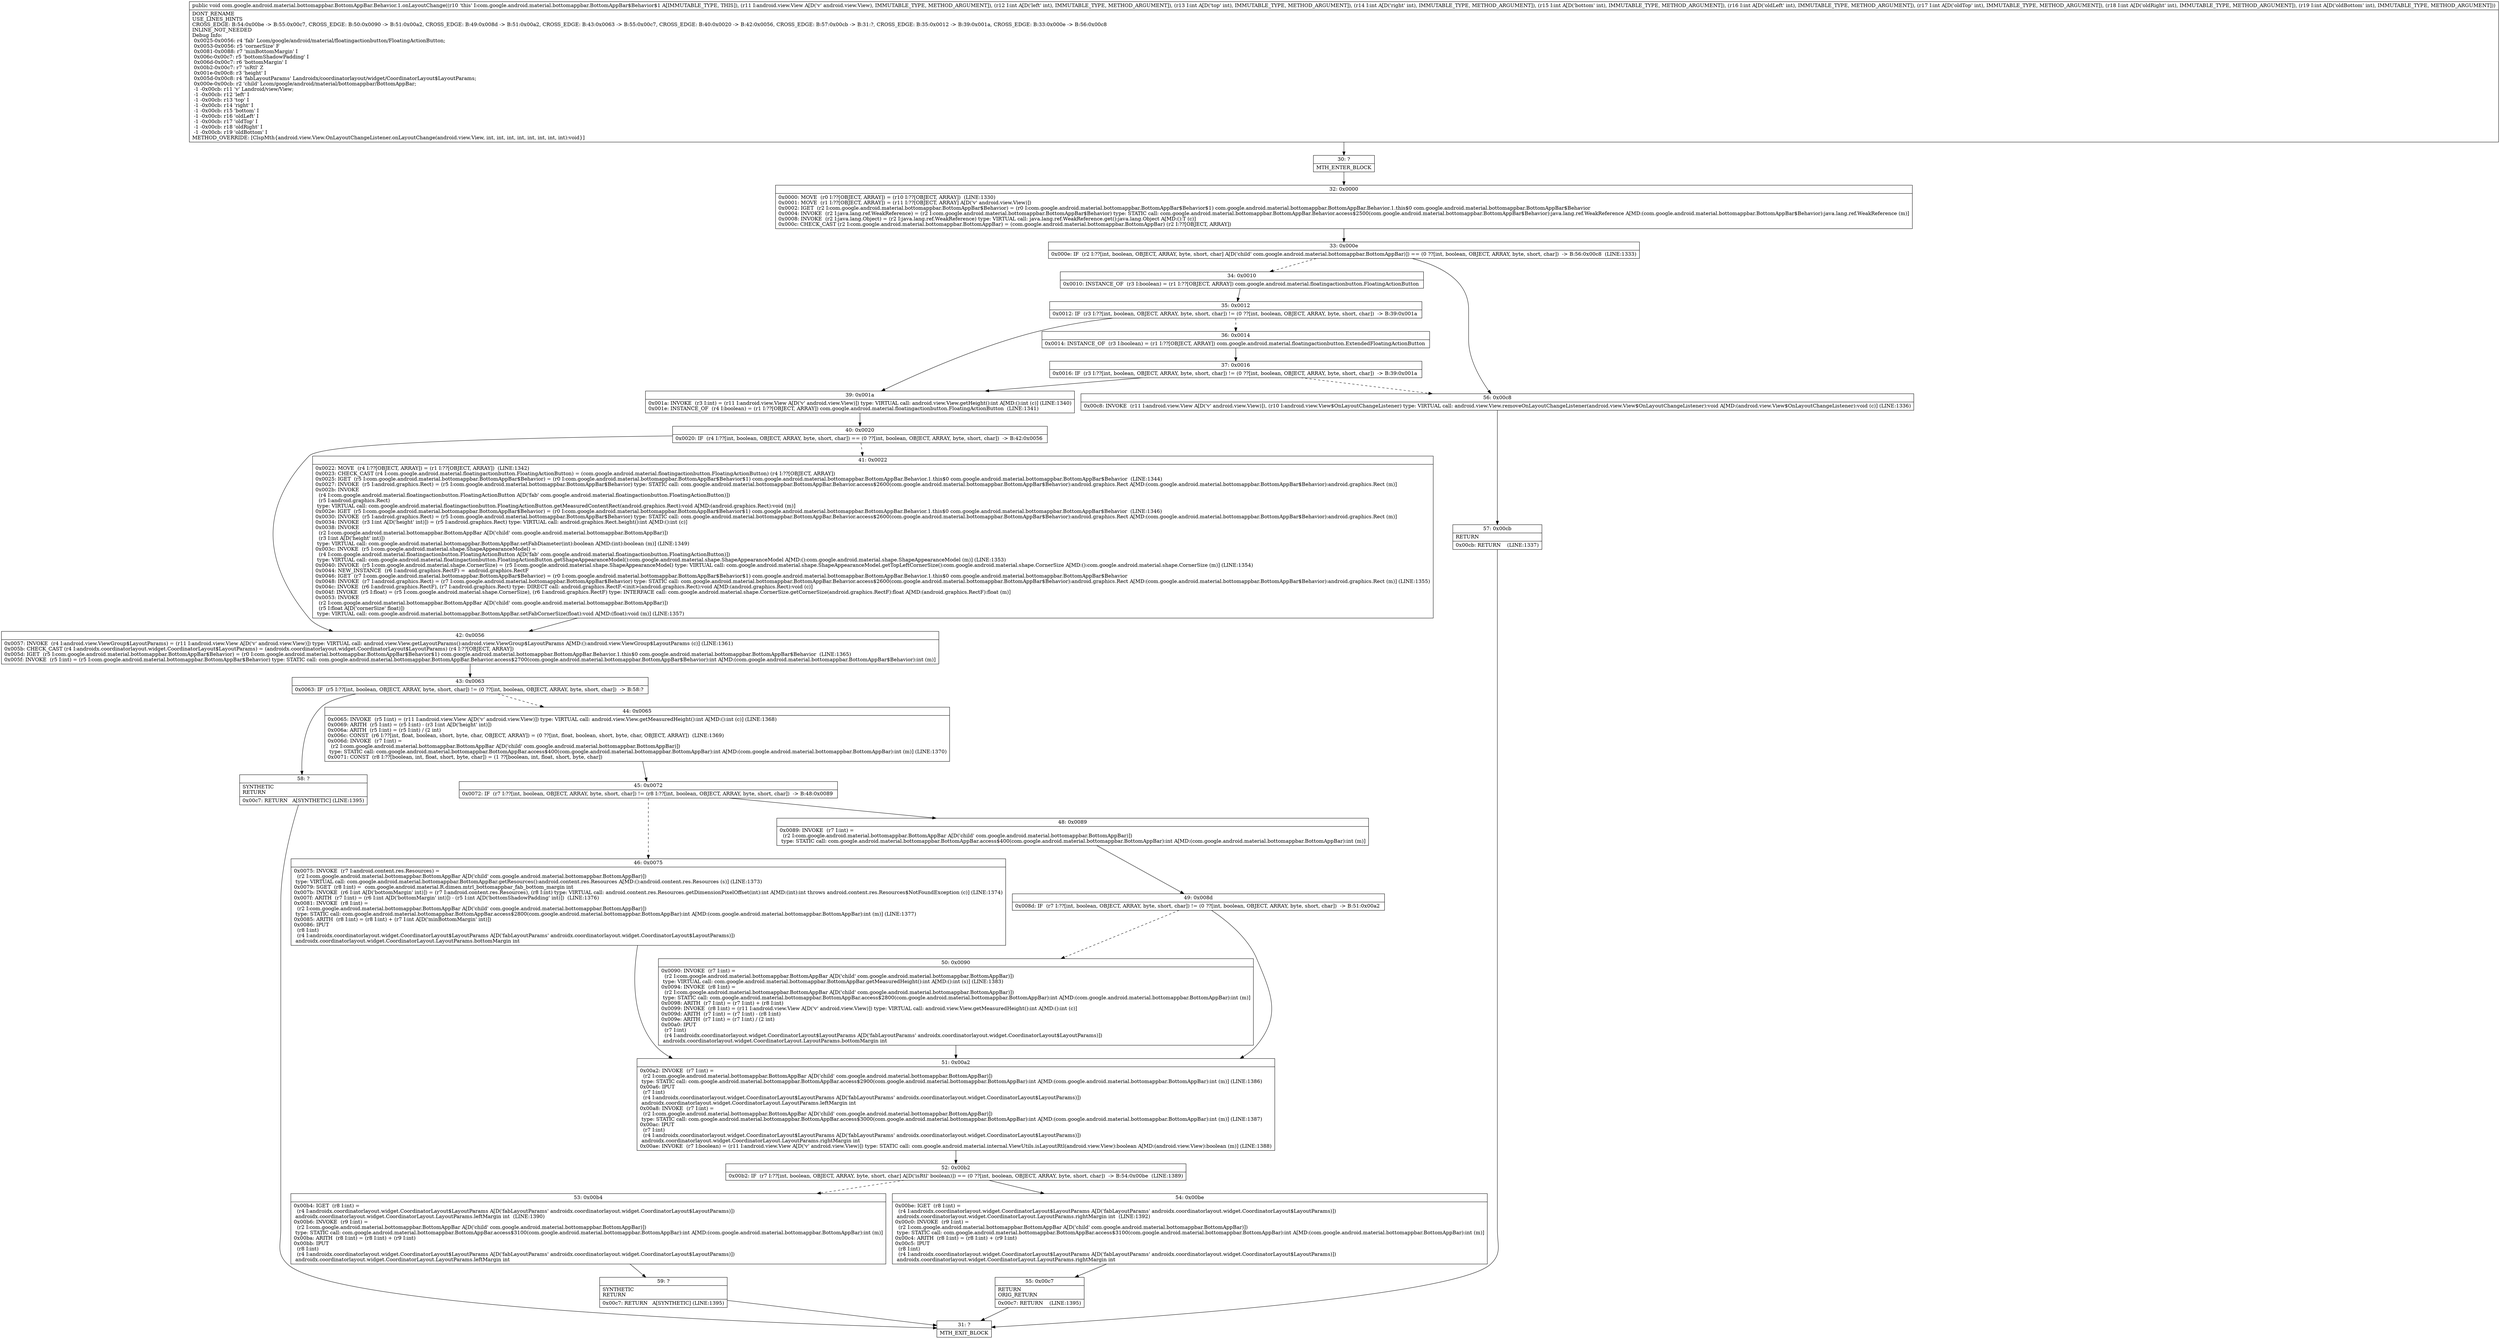 digraph "CFG forcom.google.android.material.bottomappbar.BottomAppBar.Behavior.1.onLayoutChange(Landroid\/view\/View;IIIIIIII)V" {
Node_30 [shape=record,label="{30\:\ ?|MTH_ENTER_BLOCK\l}"];
Node_32 [shape=record,label="{32\:\ 0x0000|0x0000: MOVE  (r0 I:??[OBJECT, ARRAY]) = (r10 I:??[OBJECT, ARRAY])  (LINE:1330)\l0x0001: MOVE  (r1 I:??[OBJECT, ARRAY]) = (r11 I:??[OBJECT, ARRAY] A[D('v' android.view.View)]) \l0x0002: IGET  (r2 I:com.google.android.material.bottomappbar.BottomAppBar$Behavior) = (r0 I:com.google.android.material.bottomappbar.BottomAppBar$Behavior$1) com.google.android.material.bottomappbar.BottomAppBar.Behavior.1.this$0 com.google.android.material.bottomappbar.BottomAppBar$Behavior \l0x0004: INVOKE  (r2 I:java.lang.ref.WeakReference) = (r2 I:com.google.android.material.bottomappbar.BottomAppBar$Behavior) type: STATIC call: com.google.android.material.bottomappbar.BottomAppBar.Behavior.access$2500(com.google.android.material.bottomappbar.BottomAppBar$Behavior):java.lang.ref.WeakReference A[MD:(com.google.android.material.bottomappbar.BottomAppBar$Behavior):java.lang.ref.WeakReference (m)]\l0x0008: INVOKE  (r2 I:java.lang.Object) = (r2 I:java.lang.ref.WeakReference) type: VIRTUAL call: java.lang.ref.WeakReference.get():java.lang.Object A[MD:():T (c)]\l0x000c: CHECK_CAST (r2 I:com.google.android.material.bottomappbar.BottomAppBar) = (com.google.android.material.bottomappbar.BottomAppBar) (r2 I:??[OBJECT, ARRAY]) \l}"];
Node_33 [shape=record,label="{33\:\ 0x000e|0x000e: IF  (r2 I:??[int, boolean, OBJECT, ARRAY, byte, short, char] A[D('child' com.google.android.material.bottomappbar.BottomAppBar)]) == (0 ??[int, boolean, OBJECT, ARRAY, byte, short, char])  \-\> B:56:0x00c8  (LINE:1333)\l}"];
Node_34 [shape=record,label="{34\:\ 0x0010|0x0010: INSTANCE_OF  (r3 I:boolean) = (r1 I:??[OBJECT, ARRAY]) com.google.android.material.floatingactionbutton.FloatingActionButton \l}"];
Node_35 [shape=record,label="{35\:\ 0x0012|0x0012: IF  (r3 I:??[int, boolean, OBJECT, ARRAY, byte, short, char]) != (0 ??[int, boolean, OBJECT, ARRAY, byte, short, char])  \-\> B:39:0x001a \l}"];
Node_36 [shape=record,label="{36\:\ 0x0014|0x0014: INSTANCE_OF  (r3 I:boolean) = (r1 I:??[OBJECT, ARRAY]) com.google.android.material.floatingactionbutton.ExtendedFloatingActionButton \l}"];
Node_37 [shape=record,label="{37\:\ 0x0016|0x0016: IF  (r3 I:??[int, boolean, OBJECT, ARRAY, byte, short, char]) != (0 ??[int, boolean, OBJECT, ARRAY, byte, short, char])  \-\> B:39:0x001a \l}"];
Node_39 [shape=record,label="{39\:\ 0x001a|0x001a: INVOKE  (r3 I:int) = (r11 I:android.view.View A[D('v' android.view.View)]) type: VIRTUAL call: android.view.View.getHeight():int A[MD:():int (c)] (LINE:1340)\l0x001e: INSTANCE_OF  (r4 I:boolean) = (r1 I:??[OBJECT, ARRAY]) com.google.android.material.floatingactionbutton.FloatingActionButton  (LINE:1341)\l}"];
Node_40 [shape=record,label="{40\:\ 0x0020|0x0020: IF  (r4 I:??[int, boolean, OBJECT, ARRAY, byte, short, char]) == (0 ??[int, boolean, OBJECT, ARRAY, byte, short, char])  \-\> B:42:0x0056 \l}"];
Node_41 [shape=record,label="{41\:\ 0x0022|0x0022: MOVE  (r4 I:??[OBJECT, ARRAY]) = (r1 I:??[OBJECT, ARRAY])  (LINE:1342)\l0x0023: CHECK_CAST (r4 I:com.google.android.material.floatingactionbutton.FloatingActionButton) = (com.google.android.material.floatingactionbutton.FloatingActionButton) (r4 I:??[OBJECT, ARRAY]) \l0x0025: IGET  (r5 I:com.google.android.material.bottomappbar.BottomAppBar$Behavior) = (r0 I:com.google.android.material.bottomappbar.BottomAppBar$Behavior$1) com.google.android.material.bottomappbar.BottomAppBar.Behavior.1.this$0 com.google.android.material.bottomappbar.BottomAppBar$Behavior  (LINE:1344)\l0x0027: INVOKE  (r5 I:android.graphics.Rect) = (r5 I:com.google.android.material.bottomappbar.BottomAppBar$Behavior) type: STATIC call: com.google.android.material.bottomappbar.BottomAppBar.Behavior.access$2600(com.google.android.material.bottomappbar.BottomAppBar$Behavior):android.graphics.Rect A[MD:(com.google.android.material.bottomappbar.BottomAppBar$Behavior):android.graphics.Rect (m)]\l0x002b: INVOKE  \l  (r4 I:com.google.android.material.floatingactionbutton.FloatingActionButton A[D('fab' com.google.android.material.floatingactionbutton.FloatingActionButton)])\l  (r5 I:android.graphics.Rect)\l type: VIRTUAL call: com.google.android.material.floatingactionbutton.FloatingActionButton.getMeasuredContentRect(android.graphics.Rect):void A[MD:(android.graphics.Rect):void (m)]\l0x002e: IGET  (r5 I:com.google.android.material.bottomappbar.BottomAppBar$Behavior) = (r0 I:com.google.android.material.bottomappbar.BottomAppBar$Behavior$1) com.google.android.material.bottomappbar.BottomAppBar.Behavior.1.this$0 com.google.android.material.bottomappbar.BottomAppBar$Behavior  (LINE:1346)\l0x0030: INVOKE  (r5 I:android.graphics.Rect) = (r5 I:com.google.android.material.bottomappbar.BottomAppBar$Behavior) type: STATIC call: com.google.android.material.bottomappbar.BottomAppBar.Behavior.access$2600(com.google.android.material.bottomappbar.BottomAppBar$Behavior):android.graphics.Rect A[MD:(com.google.android.material.bottomappbar.BottomAppBar$Behavior):android.graphics.Rect (m)]\l0x0034: INVOKE  (r3 I:int A[D('height' int)]) = (r5 I:android.graphics.Rect) type: VIRTUAL call: android.graphics.Rect.height():int A[MD:():int (c)]\l0x0038: INVOKE  \l  (r2 I:com.google.android.material.bottomappbar.BottomAppBar A[D('child' com.google.android.material.bottomappbar.BottomAppBar)])\l  (r3 I:int A[D('height' int)])\l type: VIRTUAL call: com.google.android.material.bottomappbar.BottomAppBar.setFabDiameter(int):boolean A[MD:(int):boolean (m)] (LINE:1349)\l0x003c: INVOKE  (r5 I:com.google.android.material.shape.ShapeAppearanceModel) = \l  (r4 I:com.google.android.material.floatingactionbutton.FloatingActionButton A[D('fab' com.google.android.material.floatingactionbutton.FloatingActionButton)])\l type: VIRTUAL call: com.google.android.material.floatingactionbutton.FloatingActionButton.getShapeAppearanceModel():com.google.android.material.shape.ShapeAppearanceModel A[MD:():com.google.android.material.shape.ShapeAppearanceModel (m)] (LINE:1353)\l0x0040: INVOKE  (r5 I:com.google.android.material.shape.CornerSize) = (r5 I:com.google.android.material.shape.ShapeAppearanceModel) type: VIRTUAL call: com.google.android.material.shape.ShapeAppearanceModel.getTopLeftCornerSize():com.google.android.material.shape.CornerSize A[MD:():com.google.android.material.shape.CornerSize (m)] (LINE:1354)\l0x0044: NEW_INSTANCE  (r6 I:android.graphics.RectF) =  android.graphics.RectF \l0x0046: IGET  (r7 I:com.google.android.material.bottomappbar.BottomAppBar$Behavior) = (r0 I:com.google.android.material.bottomappbar.BottomAppBar$Behavior$1) com.google.android.material.bottomappbar.BottomAppBar.Behavior.1.this$0 com.google.android.material.bottomappbar.BottomAppBar$Behavior \l0x0048: INVOKE  (r7 I:android.graphics.Rect) = (r7 I:com.google.android.material.bottomappbar.BottomAppBar$Behavior) type: STATIC call: com.google.android.material.bottomappbar.BottomAppBar.Behavior.access$2600(com.google.android.material.bottomappbar.BottomAppBar$Behavior):android.graphics.Rect A[MD:(com.google.android.material.bottomappbar.BottomAppBar$Behavior):android.graphics.Rect (m)] (LINE:1355)\l0x004c: INVOKE  (r6 I:android.graphics.RectF), (r7 I:android.graphics.Rect) type: DIRECT call: android.graphics.RectF.\<init\>(android.graphics.Rect):void A[MD:(android.graphics.Rect):void (c)]\l0x004f: INVOKE  (r5 I:float) = (r5 I:com.google.android.material.shape.CornerSize), (r6 I:android.graphics.RectF) type: INTERFACE call: com.google.android.material.shape.CornerSize.getCornerSize(android.graphics.RectF):float A[MD:(android.graphics.RectF):float (m)]\l0x0053: INVOKE  \l  (r2 I:com.google.android.material.bottomappbar.BottomAppBar A[D('child' com.google.android.material.bottomappbar.BottomAppBar)])\l  (r5 I:float A[D('cornerSize' float)])\l type: VIRTUAL call: com.google.android.material.bottomappbar.BottomAppBar.setFabCornerSize(float):void A[MD:(float):void (m)] (LINE:1357)\l}"];
Node_42 [shape=record,label="{42\:\ 0x0056|0x0057: INVOKE  (r4 I:android.view.ViewGroup$LayoutParams) = (r11 I:android.view.View A[D('v' android.view.View)]) type: VIRTUAL call: android.view.View.getLayoutParams():android.view.ViewGroup$LayoutParams A[MD:():android.view.ViewGroup$LayoutParams (c)] (LINE:1361)\l0x005b: CHECK_CAST (r4 I:androidx.coordinatorlayout.widget.CoordinatorLayout$LayoutParams) = (androidx.coordinatorlayout.widget.CoordinatorLayout$LayoutParams) (r4 I:??[OBJECT, ARRAY]) \l0x005d: IGET  (r5 I:com.google.android.material.bottomappbar.BottomAppBar$Behavior) = (r0 I:com.google.android.material.bottomappbar.BottomAppBar$Behavior$1) com.google.android.material.bottomappbar.BottomAppBar.Behavior.1.this$0 com.google.android.material.bottomappbar.BottomAppBar$Behavior  (LINE:1365)\l0x005f: INVOKE  (r5 I:int) = (r5 I:com.google.android.material.bottomappbar.BottomAppBar$Behavior) type: STATIC call: com.google.android.material.bottomappbar.BottomAppBar.Behavior.access$2700(com.google.android.material.bottomappbar.BottomAppBar$Behavior):int A[MD:(com.google.android.material.bottomappbar.BottomAppBar$Behavior):int (m)]\l}"];
Node_43 [shape=record,label="{43\:\ 0x0063|0x0063: IF  (r5 I:??[int, boolean, OBJECT, ARRAY, byte, short, char]) != (0 ??[int, boolean, OBJECT, ARRAY, byte, short, char])  \-\> B:58:? \l}"];
Node_44 [shape=record,label="{44\:\ 0x0065|0x0065: INVOKE  (r5 I:int) = (r11 I:android.view.View A[D('v' android.view.View)]) type: VIRTUAL call: android.view.View.getMeasuredHeight():int A[MD:():int (c)] (LINE:1368)\l0x0069: ARITH  (r5 I:int) = (r5 I:int) \- (r3 I:int A[D('height' int)]) \l0x006a: ARITH  (r5 I:int) = (r5 I:int) \/ (2 int) \l0x006c: CONST  (r6 I:??[int, float, boolean, short, byte, char, OBJECT, ARRAY]) = (0 ??[int, float, boolean, short, byte, char, OBJECT, ARRAY])  (LINE:1369)\l0x006d: INVOKE  (r7 I:int) = \l  (r2 I:com.google.android.material.bottomappbar.BottomAppBar A[D('child' com.google.android.material.bottomappbar.BottomAppBar)])\l type: STATIC call: com.google.android.material.bottomappbar.BottomAppBar.access$400(com.google.android.material.bottomappbar.BottomAppBar):int A[MD:(com.google.android.material.bottomappbar.BottomAppBar):int (m)] (LINE:1370)\l0x0071: CONST  (r8 I:??[boolean, int, float, short, byte, char]) = (1 ??[boolean, int, float, short, byte, char]) \l}"];
Node_45 [shape=record,label="{45\:\ 0x0072|0x0072: IF  (r7 I:??[int, boolean, OBJECT, ARRAY, byte, short, char]) != (r8 I:??[int, boolean, OBJECT, ARRAY, byte, short, char])  \-\> B:48:0x0089 \l}"];
Node_46 [shape=record,label="{46\:\ 0x0075|0x0075: INVOKE  (r7 I:android.content.res.Resources) = \l  (r2 I:com.google.android.material.bottomappbar.BottomAppBar A[D('child' com.google.android.material.bottomappbar.BottomAppBar)])\l type: VIRTUAL call: com.google.android.material.bottomappbar.BottomAppBar.getResources():android.content.res.Resources A[MD:():android.content.res.Resources (s)] (LINE:1373)\l0x0079: SGET  (r8 I:int) =  com.google.android.material.R.dimen.mtrl_bottomappbar_fab_bottom_margin int \l0x007b: INVOKE  (r6 I:int A[D('bottomMargin' int)]) = (r7 I:android.content.res.Resources), (r8 I:int) type: VIRTUAL call: android.content.res.Resources.getDimensionPixelOffset(int):int A[MD:(int):int throws android.content.res.Resources$NotFoundException (c)] (LINE:1374)\l0x007f: ARITH  (r7 I:int) = (r6 I:int A[D('bottomMargin' int)]) \- (r5 I:int A[D('bottomShadowPadding' int)])  (LINE:1376)\l0x0081: INVOKE  (r8 I:int) = \l  (r2 I:com.google.android.material.bottomappbar.BottomAppBar A[D('child' com.google.android.material.bottomappbar.BottomAppBar)])\l type: STATIC call: com.google.android.material.bottomappbar.BottomAppBar.access$2800(com.google.android.material.bottomappbar.BottomAppBar):int A[MD:(com.google.android.material.bottomappbar.BottomAppBar):int (m)] (LINE:1377)\l0x0085: ARITH  (r8 I:int) = (r8 I:int) + (r7 I:int A[D('minBottomMargin' int)]) \l0x0086: IPUT  \l  (r8 I:int)\l  (r4 I:androidx.coordinatorlayout.widget.CoordinatorLayout$LayoutParams A[D('fabLayoutParams' androidx.coordinatorlayout.widget.CoordinatorLayout$LayoutParams)])\l androidx.coordinatorlayout.widget.CoordinatorLayout.LayoutParams.bottomMargin int \l}"];
Node_51 [shape=record,label="{51\:\ 0x00a2|0x00a2: INVOKE  (r7 I:int) = \l  (r2 I:com.google.android.material.bottomappbar.BottomAppBar A[D('child' com.google.android.material.bottomappbar.BottomAppBar)])\l type: STATIC call: com.google.android.material.bottomappbar.BottomAppBar.access$2900(com.google.android.material.bottomappbar.BottomAppBar):int A[MD:(com.google.android.material.bottomappbar.BottomAppBar):int (m)] (LINE:1386)\l0x00a6: IPUT  \l  (r7 I:int)\l  (r4 I:androidx.coordinatorlayout.widget.CoordinatorLayout$LayoutParams A[D('fabLayoutParams' androidx.coordinatorlayout.widget.CoordinatorLayout$LayoutParams)])\l androidx.coordinatorlayout.widget.CoordinatorLayout.LayoutParams.leftMargin int \l0x00a8: INVOKE  (r7 I:int) = \l  (r2 I:com.google.android.material.bottomappbar.BottomAppBar A[D('child' com.google.android.material.bottomappbar.BottomAppBar)])\l type: STATIC call: com.google.android.material.bottomappbar.BottomAppBar.access$3000(com.google.android.material.bottomappbar.BottomAppBar):int A[MD:(com.google.android.material.bottomappbar.BottomAppBar):int (m)] (LINE:1387)\l0x00ac: IPUT  \l  (r7 I:int)\l  (r4 I:androidx.coordinatorlayout.widget.CoordinatorLayout$LayoutParams A[D('fabLayoutParams' androidx.coordinatorlayout.widget.CoordinatorLayout$LayoutParams)])\l androidx.coordinatorlayout.widget.CoordinatorLayout.LayoutParams.rightMargin int \l0x00ae: INVOKE  (r7 I:boolean) = (r11 I:android.view.View A[D('v' android.view.View)]) type: STATIC call: com.google.android.material.internal.ViewUtils.isLayoutRtl(android.view.View):boolean A[MD:(android.view.View):boolean (m)] (LINE:1388)\l}"];
Node_52 [shape=record,label="{52\:\ 0x00b2|0x00b2: IF  (r7 I:??[int, boolean, OBJECT, ARRAY, byte, short, char] A[D('isRtl' boolean)]) == (0 ??[int, boolean, OBJECT, ARRAY, byte, short, char])  \-\> B:54:0x00be  (LINE:1389)\l}"];
Node_53 [shape=record,label="{53\:\ 0x00b4|0x00b4: IGET  (r8 I:int) = \l  (r4 I:androidx.coordinatorlayout.widget.CoordinatorLayout$LayoutParams A[D('fabLayoutParams' androidx.coordinatorlayout.widget.CoordinatorLayout$LayoutParams)])\l androidx.coordinatorlayout.widget.CoordinatorLayout.LayoutParams.leftMargin int  (LINE:1390)\l0x00b6: INVOKE  (r9 I:int) = \l  (r2 I:com.google.android.material.bottomappbar.BottomAppBar A[D('child' com.google.android.material.bottomappbar.BottomAppBar)])\l type: STATIC call: com.google.android.material.bottomappbar.BottomAppBar.access$3100(com.google.android.material.bottomappbar.BottomAppBar):int A[MD:(com.google.android.material.bottomappbar.BottomAppBar):int (m)]\l0x00ba: ARITH  (r8 I:int) = (r8 I:int) + (r9 I:int) \l0x00bb: IPUT  \l  (r8 I:int)\l  (r4 I:androidx.coordinatorlayout.widget.CoordinatorLayout$LayoutParams A[D('fabLayoutParams' androidx.coordinatorlayout.widget.CoordinatorLayout$LayoutParams)])\l androidx.coordinatorlayout.widget.CoordinatorLayout.LayoutParams.leftMargin int \l}"];
Node_59 [shape=record,label="{59\:\ ?|SYNTHETIC\lRETURN\l|0x00c7: RETURN   A[SYNTHETIC] (LINE:1395)\l}"];
Node_31 [shape=record,label="{31\:\ ?|MTH_EXIT_BLOCK\l}"];
Node_54 [shape=record,label="{54\:\ 0x00be|0x00be: IGET  (r8 I:int) = \l  (r4 I:androidx.coordinatorlayout.widget.CoordinatorLayout$LayoutParams A[D('fabLayoutParams' androidx.coordinatorlayout.widget.CoordinatorLayout$LayoutParams)])\l androidx.coordinatorlayout.widget.CoordinatorLayout.LayoutParams.rightMargin int  (LINE:1392)\l0x00c0: INVOKE  (r9 I:int) = \l  (r2 I:com.google.android.material.bottomappbar.BottomAppBar A[D('child' com.google.android.material.bottomappbar.BottomAppBar)])\l type: STATIC call: com.google.android.material.bottomappbar.BottomAppBar.access$3100(com.google.android.material.bottomappbar.BottomAppBar):int A[MD:(com.google.android.material.bottomappbar.BottomAppBar):int (m)]\l0x00c4: ARITH  (r8 I:int) = (r8 I:int) + (r9 I:int) \l0x00c5: IPUT  \l  (r8 I:int)\l  (r4 I:androidx.coordinatorlayout.widget.CoordinatorLayout$LayoutParams A[D('fabLayoutParams' androidx.coordinatorlayout.widget.CoordinatorLayout$LayoutParams)])\l androidx.coordinatorlayout.widget.CoordinatorLayout.LayoutParams.rightMargin int \l}"];
Node_55 [shape=record,label="{55\:\ 0x00c7|RETURN\lORIG_RETURN\l|0x00c7: RETURN    (LINE:1395)\l}"];
Node_48 [shape=record,label="{48\:\ 0x0089|0x0089: INVOKE  (r7 I:int) = \l  (r2 I:com.google.android.material.bottomappbar.BottomAppBar A[D('child' com.google.android.material.bottomappbar.BottomAppBar)])\l type: STATIC call: com.google.android.material.bottomappbar.BottomAppBar.access$400(com.google.android.material.bottomappbar.BottomAppBar):int A[MD:(com.google.android.material.bottomappbar.BottomAppBar):int (m)]\l}"];
Node_49 [shape=record,label="{49\:\ 0x008d|0x008d: IF  (r7 I:??[int, boolean, OBJECT, ARRAY, byte, short, char]) != (0 ??[int, boolean, OBJECT, ARRAY, byte, short, char])  \-\> B:51:0x00a2 \l}"];
Node_50 [shape=record,label="{50\:\ 0x0090|0x0090: INVOKE  (r7 I:int) = \l  (r2 I:com.google.android.material.bottomappbar.BottomAppBar A[D('child' com.google.android.material.bottomappbar.BottomAppBar)])\l type: VIRTUAL call: com.google.android.material.bottomappbar.BottomAppBar.getMeasuredHeight():int A[MD:():int (s)] (LINE:1383)\l0x0094: INVOKE  (r8 I:int) = \l  (r2 I:com.google.android.material.bottomappbar.BottomAppBar A[D('child' com.google.android.material.bottomappbar.BottomAppBar)])\l type: STATIC call: com.google.android.material.bottomappbar.BottomAppBar.access$2800(com.google.android.material.bottomappbar.BottomAppBar):int A[MD:(com.google.android.material.bottomappbar.BottomAppBar):int (m)]\l0x0098: ARITH  (r7 I:int) = (r7 I:int) + (r8 I:int) \l0x0099: INVOKE  (r8 I:int) = (r11 I:android.view.View A[D('v' android.view.View)]) type: VIRTUAL call: android.view.View.getMeasuredHeight():int A[MD:():int (c)]\l0x009d: ARITH  (r7 I:int) = (r7 I:int) \- (r8 I:int) \l0x009e: ARITH  (r7 I:int) = (r7 I:int) \/ (2 int) \l0x00a0: IPUT  \l  (r7 I:int)\l  (r4 I:androidx.coordinatorlayout.widget.CoordinatorLayout$LayoutParams A[D('fabLayoutParams' androidx.coordinatorlayout.widget.CoordinatorLayout$LayoutParams)])\l androidx.coordinatorlayout.widget.CoordinatorLayout.LayoutParams.bottomMargin int \l}"];
Node_58 [shape=record,label="{58\:\ ?|SYNTHETIC\lRETURN\l|0x00c7: RETURN   A[SYNTHETIC] (LINE:1395)\l}"];
Node_56 [shape=record,label="{56\:\ 0x00c8|0x00c8: INVOKE  (r11 I:android.view.View A[D('v' android.view.View)]), (r10 I:android.view.View$OnLayoutChangeListener) type: VIRTUAL call: android.view.View.removeOnLayoutChangeListener(android.view.View$OnLayoutChangeListener):void A[MD:(android.view.View$OnLayoutChangeListener):void (c)] (LINE:1336)\l}"];
Node_57 [shape=record,label="{57\:\ 0x00cb|RETURN\l|0x00cb: RETURN    (LINE:1337)\l}"];
MethodNode[shape=record,label="{public void com.google.android.material.bottomappbar.BottomAppBar.Behavior.1.onLayoutChange((r10 'this' I:com.google.android.material.bottomappbar.BottomAppBar$Behavior$1 A[IMMUTABLE_TYPE, THIS]), (r11 I:android.view.View A[D('v' android.view.View), IMMUTABLE_TYPE, METHOD_ARGUMENT]), (r12 I:int A[D('left' int), IMMUTABLE_TYPE, METHOD_ARGUMENT]), (r13 I:int A[D('top' int), IMMUTABLE_TYPE, METHOD_ARGUMENT]), (r14 I:int A[D('right' int), IMMUTABLE_TYPE, METHOD_ARGUMENT]), (r15 I:int A[D('bottom' int), IMMUTABLE_TYPE, METHOD_ARGUMENT]), (r16 I:int A[D('oldLeft' int), IMMUTABLE_TYPE, METHOD_ARGUMENT]), (r17 I:int A[D('oldTop' int), IMMUTABLE_TYPE, METHOD_ARGUMENT]), (r18 I:int A[D('oldRight' int), IMMUTABLE_TYPE, METHOD_ARGUMENT]), (r19 I:int A[D('oldBottom' int), IMMUTABLE_TYPE, METHOD_ARGUMENT]))  | DONT_RENAME\lUSE_LINES_HINTS\lCROSS_EDGE: B:54:0x00be \-\> B:55:0x00c7, CROSS_EDGE: B:50:0x0090 \-\> B:51:0x00a2, CROSS_EDGE: B:49:0x008d \-\> B:51:0x00a2, CROSS_EDGE: B:43:0x0063 \-\> B:55:0x00c7, CROSS_EDGE: B:40:0x0020 \-\> B:42:0x0056, CROSS_EDGE: B:57:0x00cb \-\> B:31:?, CROSS_EDGE: B:35:0x0012 \-\> B:39:0x001a, CROSS_EDGE: B:33:0x000e \-\> B:56:0x00c8\lINLINE_NOT_NEEDED\lDebug Info:\l  0x0025\-0x0056: r4 'fab' Lcom\/google\/android\/material\/floatingactionbutton\/FloatingActionButton;\l  0x0053\-0x0056: r5 'cornerSize' F\l  0x0081\-0x0088: r7 'minBottomMargin' I\l  0x006c\-0x00c7: r5 'bottomShadowPadding' I\l  0x006d\-0x00c7: r6 'bottomMargin' I\l  0x00b2\-0x00c7: r7 'isRtl' Z\l  0x001e\-0x00c8: r3 'height' I\l  0x005d\-0x00c8: r4 'fabLayoutParams' Landroidx\/coordinatorlayout\/widget\/CoordinatorLayout$LayoutParams;\l  0x000e\-0x00cb: r2 'child' Lcom\/google\/android\/material\/bottomappbar\/BottomAppBar;\l  \-1 \-0x00cb: r11 'v' Landroid\/view\/View;\l  \-1 \-0x00cb: r12 'left' I\l  \-1 \-0x00cb: r13 'top' I\l  \-1 \-0x00cb: r14 'right' I\l  \-1 \-0x00cb: r15 'bottom' I\l  \-1 \-0x00cb: r16 'oldLeft' I\l  \-1 \-0x00cb: r17 'oldTop' I\l  \-1 \-0x00cb: r18 'oldRight' I\l  \-1 \-0x00cb: r19 'oldBottom' I\lMETHOD_OVERRIDE: [ClspMth\{android.view.View.OnLayoutChangeListener.onLayoutChange(android.view.View, int, int, int, int, int, int, int, int):void\}]\l}"];
MethodNode -> Node_30;Node_30 -> Node_32;
Node_32 -> Node_33;
Node_33 -> Node_34[style=dashed];
Node_33 -> Node_56;
Node_34 -> Node_35;
Node_35 -> Node_36[style=dashed];
Node_35 -> Node_39;
Node_36 -> Node_37;
Node_37 -> Node_39;
Node_37 -> Node_56[style=dashed];
Node_39 -> Node_40;
Node_40 -> Node_41[style=dashed];
Node_40 -> Node_42;
Node_41 -> Node_42;
Node_42 -> Node_43;
Node_43 -> Node_44[style=dashed];
Node_43 -> Node_58;
Node_44 -> Node_45;
Node_45 -> Node_46[style=dashed];
Node_45 -> Node_48;
Node_46 -> Node_51;
Node_51 -> Node_52;
Node_52 -> Node_53[style=dashed];
Node_52 -> Node_54;
Node_53 -> Node_59;
Node_59 -> Node_31;
Node_54 -> Node_55;
Node_55 -> Node_31;
Node_48 -> Node_49;
Node_49 -> Node_50[style=dashed];
Node_49 -> Node_51;
Node_50 -> Node_51;
Node_58 -> Node_31;
Node_56 -> Node_57;
Node_57 -> Node_31;
}

